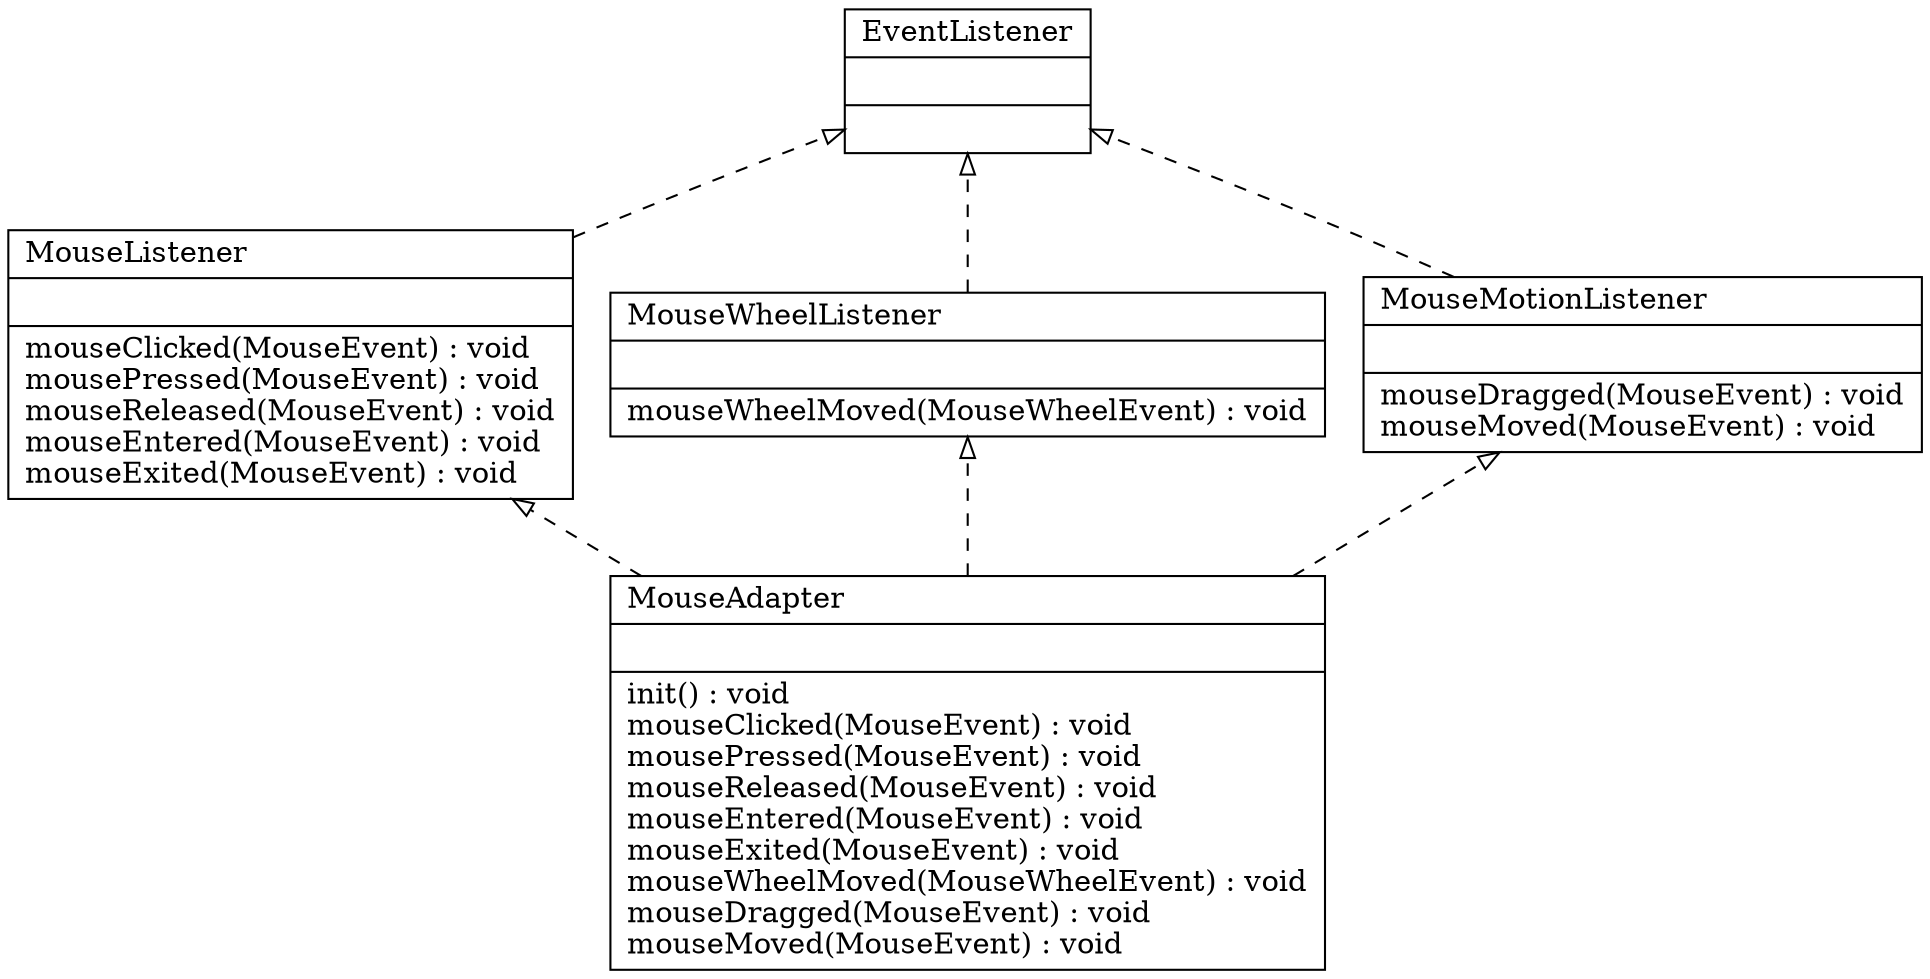 digraph G {

fontname = "Bitstream Vera Sans"
fontsize = 8
rankdir=BT

node [shape = "record" color = "#000000" fillcolor = "#000000" style=""]

ClassTMouseAdapter [label = "{MouseAdapter\l||init() : void\lmouseClicked(MouseEvent) : void\lmousePressed(MouseEvent) : void\lmouseReleased(MouseEvent) : void\lmouseEntered(MouseEvent) : void\lmouseExited(MouseEvent) : void\lmouseWheelMoved(MouseWheelEvent) : void\lmouseDragged(MouseEvent) : void\lmouseMoved(MouseEvent) : void\l}"]
node [shape = "record" color = "#000000" fillcolor = "#000000" style=""]

ClassTMouseListener [label = "{MouseListener\l||mouseClicked(MouseEvent) : void\lmousePressed(MouseEvent) : void\lmouseReleased(MouseEvent) : void\lmouseEntered(MouseEvent) : void\lmouseExited(MouseEvent) : void\l}"]
node [shape = "record" color = "#000000" fillcolor = "#000000" style=""]

ClassTMouseWheelListener [label = "{MouseWheelListener\l||mouseWheelMoved(MouseWheelEvent) : void\l}"]
node [shape = "record" color = "#000000" fillcolor = "#000000" style=""]

ClassTMouseMotionListener [label = "{MouseMotionListener\l||mouseDragged(MouseEvent) : void\lmouseMoved(MouseEvent) : void\l}"]
node [shape = "record" color = "#000000" fillcolor = "#000000" style=""]

ClassTEventListener [label = "{EventListener\l||}"]
edge [arrowhead = "onormal" style = "dashed" label = ""]

ClassTMouseListener -> ClassTEventListener
edge [arrowhead = "onormal" style = "dashed" label = ""]

ClassTMouseAdapter -> ClassTMouseWheelListener
edge [arrowhead = "onormal" style = "dashed" label = ""]

ClassTMouseMotionListener -> ClassTEventListener
edge [arrowhead = "onormal" style = "dashed" label = ""]

ClassTMouseAdapter -> ClassTMouseMotionListener
edge [arrowhead = "onormal" style = "dashed" label = ""]

ClassTMouseWheelListener -> ClassTEventListener
edge [arrowhead = "onormal" style = "dashed" label = ""]

ClassTMouseAdapter -> ClassTMouseListener
}

